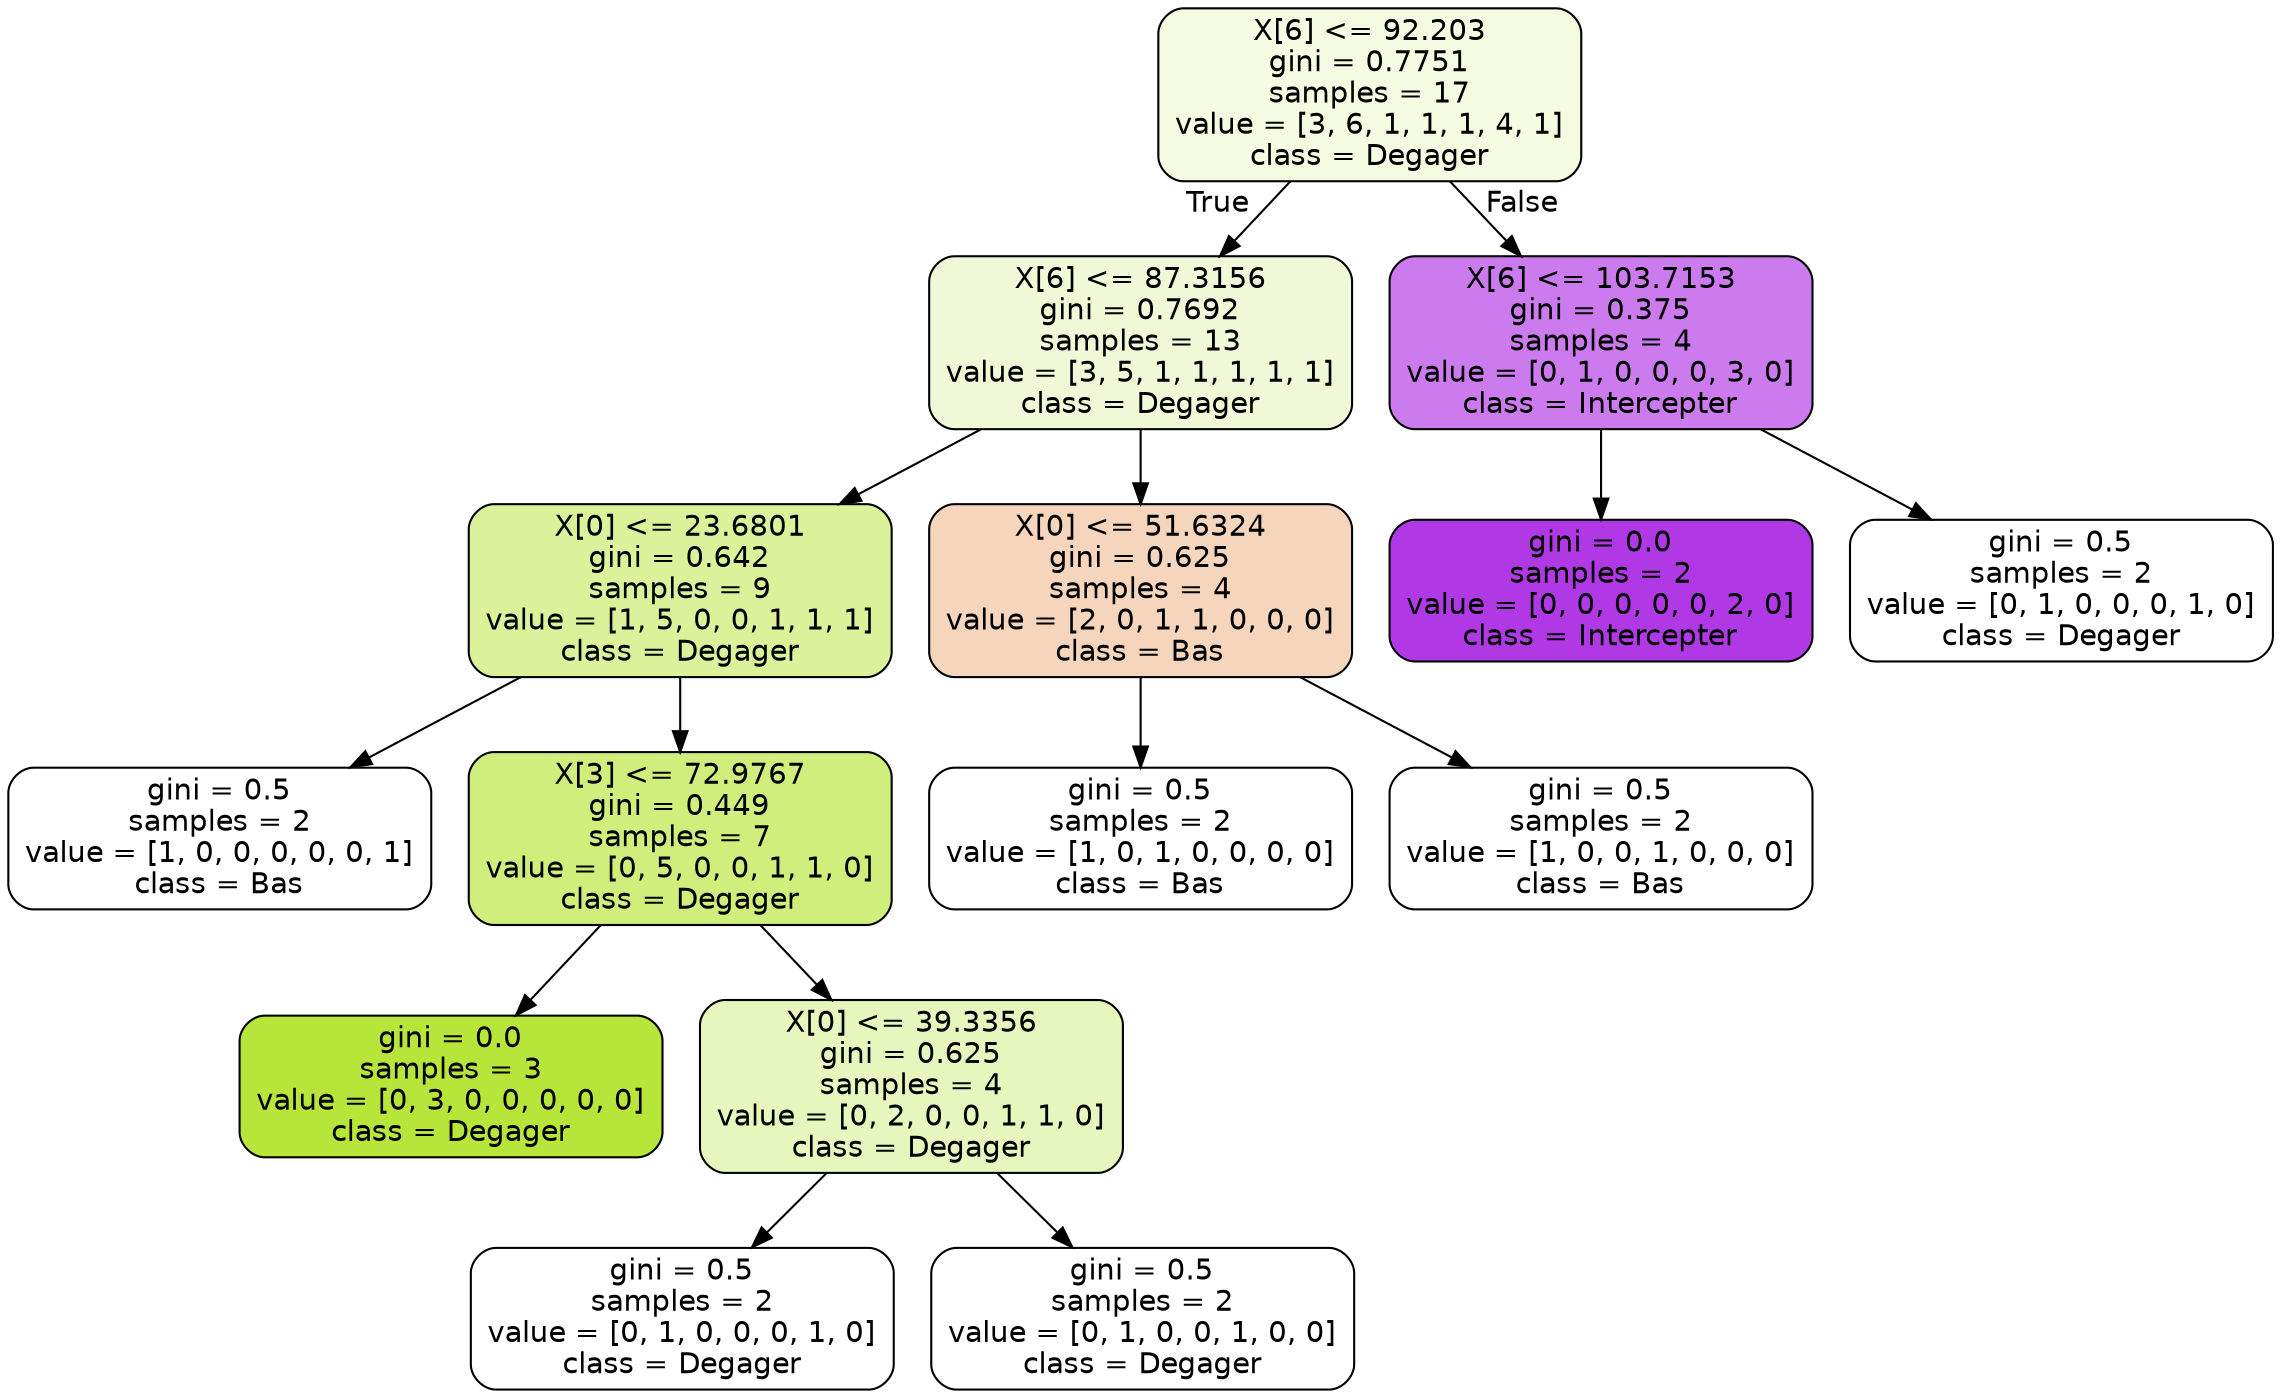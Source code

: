 digraph Tree {
node [shape=box, style="filled, rounded", color="black", fontname=helvetica] ;
edge [fontname=helvetica] ;
0 [label="X[6] <= 92.203\ngini = 0.7751\nsamples = 17\nvalue = [3, 6, 1, 1, 1, 4, 1]\nclass = Degager", fillcolor="#b7e53927"] ;
1 [label="X[6] <= 87.3156\ngini = 0.7692\nsamples = 13\nvalue = [3, 5, 1, 1, 1, 1, 1]\nclass = Degager", fillcolor="#b7e53933"] ;
0 -> 1 [labeldistance=2.5, labelangle=45, headlabel="True"] ;
2 [label="X[0] <= 23.6801\ngini = 0.642\nsamples = 9\nvalue = [1, 5, 0, 0, 1, 1, 1]\nclass = Degager", fillcolor="#b7e53980"] ;
1 -> 2 ;
3 [label="gini = 0.5\nsamples = 2\nvalue = [1, 0, 0, 0, 0, 0, 1]\nclass = Bas", fillcolor="#e5813900"] ;
2 -> 3 ;
4 [label="X[3] <= 72.9767\ngini = 0.449\nsamples = 7\nvalue = [0, 5, 0, 0, 1, 1, 0]\nclass = Degager", fillcolor="#b7e539aa"] ;
2 -> 4 ;
5 [label="gini = 0.0\nsamples = 3\nvalue = [0, 3, 0, 0, 0, 0, 0]\nclass = Degager", fillcolor="#b7e539ff"] ;
4 -> 5 ;
6 [label="X[0] <= 39.3356\ngini = 0.625\nsamples = 4\nvalue = [0, 2, 0, 0, 1, 1, 0]\nclass = Degager", fillcolor="#b7e53955"] ;
4 -> 6 ;
7 [label="gini = 0.5\nsamples = 2\nvalue = [0, 1, 0, 0, 0, 1, 0]\nclass = Degager", fillcolor="#b7e53900"] ;
6 -> 7 ;
8 [label="gini = 0.5\nsamples = 2\nvalue = [0, 1, 0, 0, 1, 0, 0]\nclass = Degager", fillcolor="#b7e53900"] ;
6 -> 8 ;
9 [label="X[0] <= 51.6324\ngini = 0.625\nsamples = 4\nvalue = [2, 0, 1, 1, 0, 0, 0]\nclass = Bas", fillcolor="#e5813955"] ;
1 -> 9 ;
10 [label="gini = 0.5\nsamples = 2\nvalue = [1, 0, 1, 0, 0, 0, 0]\nclass = Bas", fillcolor="#e5813900"] ;
9 -> 10 ;
11 [label="gini = 0.5\nsamples = 2\nvalue = [1, 0, 0, 1, 0, 0, 0]\nclass = Bas", fillcolor="#e5813900"] ;
9 -> 11 ;
12 [label="X[6] <= 103.7153\ngini = 0.375\nsamples = 4\nvalue = [0, 1, 0, 0, 0, 3, 0]\nclass = Intercepter", fillcolor="#b139e5aa"] ;
0 -> 12 [labeldistance=2.5, labelangle=-45, headlabel="False"] ;
13 [label="gini = 0.0\nsamples = 2\nvalue = [0, 0, 0, 0, 0, 2, 0]\nclass = Intercepter", fillcolor="#b139e5ff"] ;
12 -> 13 ;
14 [label="gini = 0.5\nsamples = 2\nvalue = [0, 1, 0, 0, 0, 1, 0]\nclass = Degager", fillcolor="#b7e53900"] ;
12 -> 14 ;
}